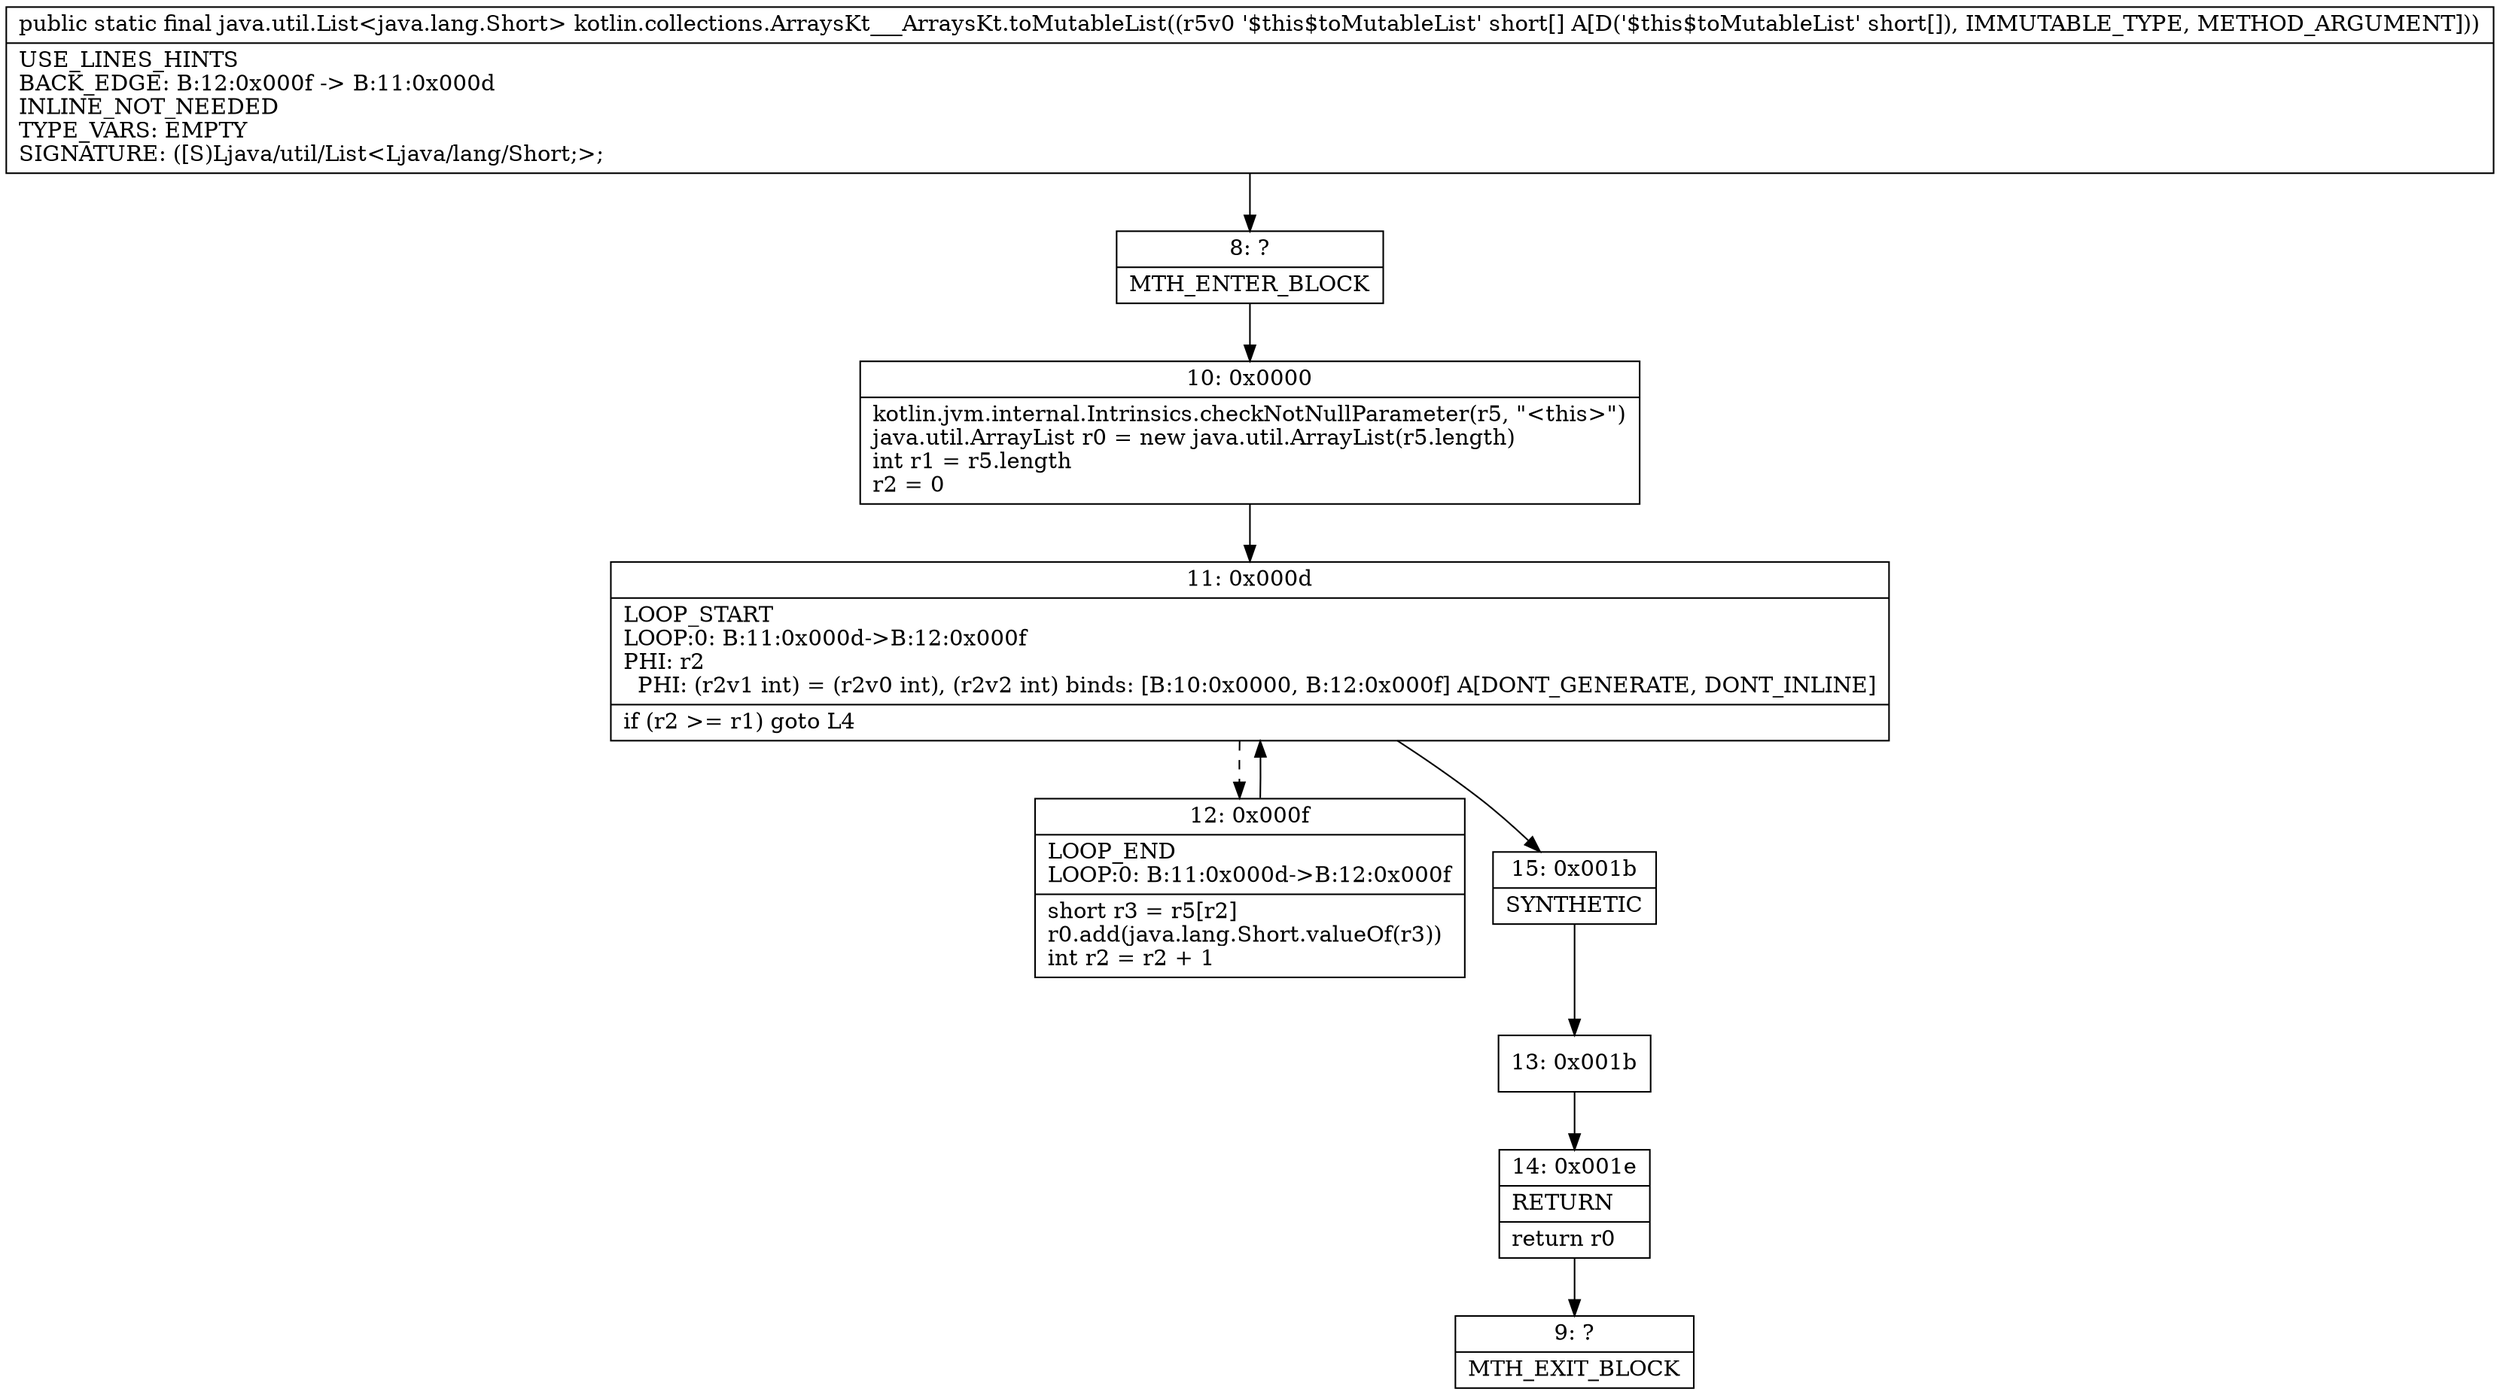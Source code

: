 digraph "CFG forkotlin.collections.ArraysKt___ArraysKt.toMutableList([S)Ljava\/util\/List;" {
Node_8 [shape=record,label="{8\:\ ?|MTH_ENTER_BLOCK\l}"];
Node_10 [shape=record,label="{10\:\ 0x0000|kotlin.jvm.internal.Intrinsics.checkNotNullParameter(r5, \"\<this\>\")\ljava.util.ArrayList r0 = new java.util.ArrayList(r5.length)\lint r1 = r5.length\lr2 = 0\l}"];
Node_11 [shape=record,label="{11\:\ 0x000d|LOOP_START\lLOOP:0: B:11:0x000d\-\>B:12:0x000f\lPHI: r2 \l  PHI: (r2v1 int) = (r2v0 int), (r2v2 int) binds: [B:10:0x0000, B:12:0x000f] A[DONT_GENERATE, DONT_INLINE]\l|if (r2 \>= r1) goto L4\l}"];
Node_12 [shape=record,label="{12\:\ 0x000f|LOOP_END\lLOOP:0: B:11:0x000d\-\>B:12:0x000f\l|short r3 = r5[r2]\lr0.add(java.lang.Short.valueOf(r3))\lint r2 = r2 + 1\l}"];
Node_15 [shape=record,label="{15\:\ 0x001b|SYNTHETIC\l}"];
Node_13 [shape=record,label="{13\:\ 0x001b}"];
Node_14 [shape=record,label="{14\:\ 0x001e|RETURN\l|return r0\l}"];
Node_9 [shape=record,label="{9\:\ ?|MTH_EXIT_BLOCK\l}"];
MethodNode[shape=record,label="{public static final java.util.List\<java.lang.Short\> kotlin.collections.ArraysKt___ArraysKt.toMutableList((r5v0 '$this$toMutableList' short[] A[D('$this$toMutableList' short[]), IMMUTABLE_TYPE, METHOD_ARGUMENT]))  | USE_LINES_HINTS\lBACK_EDGE: B:12:0x000f \-\> B:11:0x000d\lINLINE_NOT_NEEDED\lTYPE_VARS: EMPTY\lSIGNATURE: ([S)Ljava\/util\/List\<Ljava\/lang\/Short;\>;\l}"];
MethodNode -> Node_8;Node_8 -> Node_10;
Node_10 -> Node_11;
Node_11 -> Node_12[style=dashed];
Node_11 -> Node_15;
Node_12 -> Node_11;
Node_15 -> Node_13;
Node_13 -> Node_14;
Node_14 -> Node_9;
}

